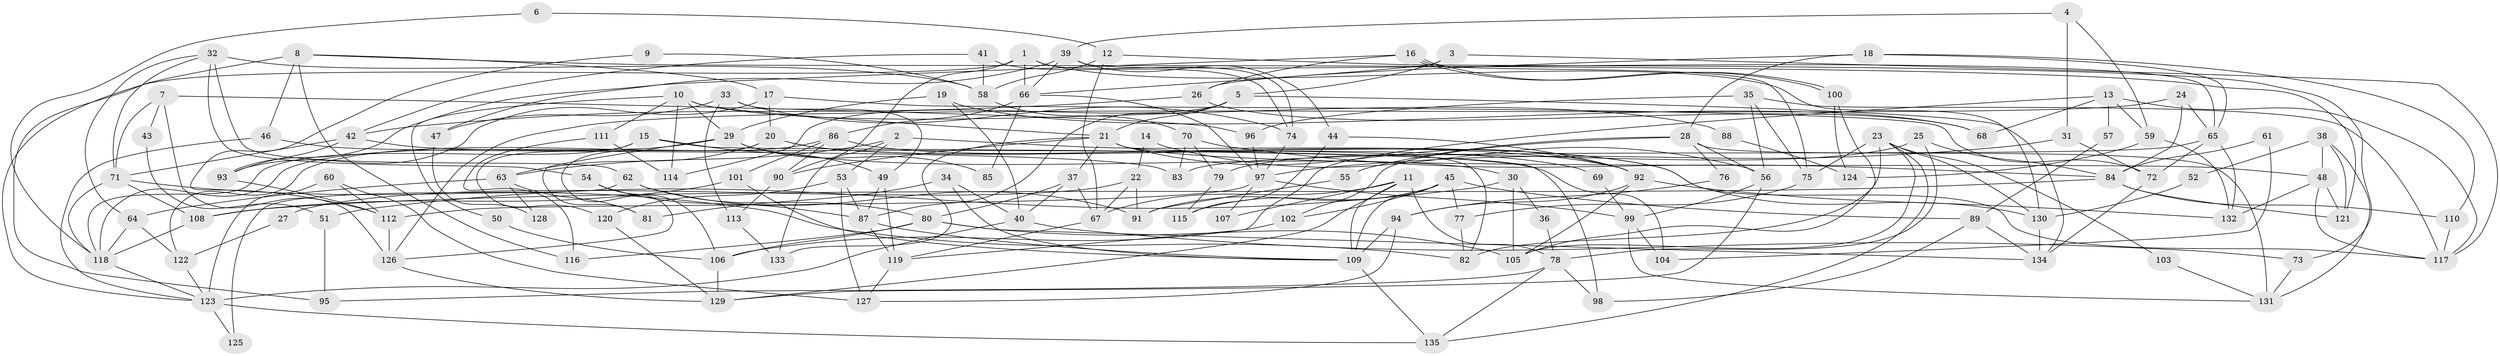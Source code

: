 // Generated by graph-tools (version 1.1) at 2025/50/03/09/25 03:50:08]
// undirected, 135 vertices, 270 edges
graph export_dot {
graph [start="1"]
  node [color=gray90,style=filled];
  1;
  2;
  3;
  4;
  5;
  6;
  7;
  8;
  9;
  10;
  11;
  12;
  13;
  14;
  15;
  16;
  17;
  18;
  19;
  20;
  21;
  22;
  23;
  24;
  25;
  26;
  27;
  28;
  29;
  30;
  31;
  32;
  33;
  34;
  35;
  36;
  37;
  38;
  39;
  40;
  41;
  42;
  43;
  44;
  45;
  46;
  47;
  48;
  49;
  50;
  51;
  52;
  53;
  54;
  55;
  56;
  57;
  58;
  59;
  60;
  61;
  62;
  63;
  64;
  65;
  66;
  67;
  68;
  69;
  70;
  71;
  72;
  73;
  74;
  75;
  76;
  77;
  78;
  79;
  80;
  81;
  82;
  83;
  84;
  85;
  86;
  87;
  88;
  89;
  90;
  91;
  92;
  93;
  94;
  95;
  96;
  97;
  98;
  99;
  100;
  101;
  102;
  103;
  104;
  105;
  106;
  107;
  108;
  109;
  110;
  111;
  112;
  113;
  114;
  115;
  116;
  117;
  118;
  119;
  120;
  121;
  122;
  123;
  124;
  125;
  126;
  127;
  128;
  129;
  130;
  131;
  132;
  133;
  134;
  135;
  1 -- 130;
  1 -- 90;
  1 -- 66;
  1 -- 74;
  1 -- 123;
  2 -- 63;
  2 -- 53;
  2 -- 117;
  2 -- 133;
  3 -- 117;
  3 -- 66;
  3 -- 5;
  4 -- 59;
  4 -- 39;
  4 -- 31;
  5 -- 134;
  5 -- 21;
  5 -- 87;
  5 -- 114;
  6 -- 118;
  6 -- 12;
  7 -- 126;
  7 -- 96;
  7 -- 43;
  7 -- 71;
  8 -- 17;
  8 -- 46;
  8 -- 95;
  8 -- 116;
  8 -- 121;
  9 -- 58;
  9 -- 112;
  10 -- 21;
  10 -- 29;
  10 -- 50;
  10 -- 88;
  10 -- 111;
  10 -- 114;
  11 -- 67;
  11 -- 109;
  11 -- 78;
  11 -- 107;
  11 -- 129;
  12 -- 67;
  12 -- 58;
  12 -- 73;
  13 -- 117;
  13 -- 119;
  13 -- 57;
  13 -- 59;
  13 -- 68;
  14 -- 22;
  14 -- 56;
  15 -- 49;
  15 -- 98;
  15 -- 118;
  15 -- 120;
  16 -- 100;
  16 -- 100;
  16 -- 93;
  16 -- 26;
  16 -- 75;
  17 -- 72;
  17 -- 93;
  17 -- 20;
  18 -- 26;
  18 -- 65;
  18 -- 28;
  18 -- 110;
  19 -- 40;
  19 -- 68;
  19 -- 29;
  20 -- 92;
  20 -- 63;
  20 -- 69;
  20 -- 126;
  21 -- 48;
  21 -- 37;
  21 -- 82;
  21 -- 90;
  21 -- 92;
  21 -- 133;
  22 -- 67;
  22 -- 91;
  22 -- 27;
  23 -- 135;
  23 -- 82;
  23 -- 75;
  23 -- 103;
  23 -- 105;
  23 -- 130;
  24 -- 84;
  24 -- 126;
  24 -- 65;
  25 -- 84;
  25 -- 78;
  25 -- 79;
  26 -- 42;
  26 -- 68;
  27 -- 122;
  28 -- 131;
  28 -- 55;
  28 -- 56;
  28 -- 76;
  28 -- 102;
  29 -- 118;
  29 -- 30;
  29 -- 81;
  29 -- 85;
  30 -- 105;
  30 -- 36;
  30 -- 51;
  31 -- 97;
  31 -- 72;
  32 -- 71;
  32 -- 54;
  32 -- 58;
  32 -- 62;
  32 -- 64;
  33 -- 74;
  33 -- 113;
  33 -- 47;
  33 -- 49;
  34 -- 40;
  34 -- 81;
  34 -- 109;
  35 -- 75;
  35 -- 56;
  35 -- 96;
  35 -- 117;
  36 -- 78;
  37 -- 40;
  37 -- 67;
  37 -- 80;
  38 -- 48;
  38 -- 121;
  38 -- 52;
  38 -- 131;
  39 -- 66;
  39 -- 65;
  39 -- 44;
  39 -- 47;
  40 -- 123;
  40 -- 73;
  41 -- 58;
  41 -- 74;
  41 -- 42;
  42 -- 71;
  42 -- 93;
  42 -- 104;
  43 -- 51;
  44 -- 92;
  44 -- 115;
  45 -- 102;
  45 -- 77;
  45 -- 89;
  45 -- 91;
  45 -- 109;
  45 -- 115;
  46 -- 83;
  46 -- 123;
  47 -- 128;
  48 -- 117;
  48 -- 132;
  48 -- 121;
  49 -- 87;
  49 -- 119;
  50 -- 106;
  51 -- 95;
  52 -- 130;
  53 -- 87;
  53 -- 127;
  53 -- 120;
  54 -- 106;
  54 -- 87;
  55 -- 91;
  56 -- 129;
  56 -- 99;
  57 -- 89;
  58 -- 70;
  59 -- 132;
  59 -- 124;
  60 -- 127;
  60 -- 123;
  60 -- 112;
  61 -- 104;
  61 -- 84;
  62 -- 80;
  62 -- 91;
  62 -- 125;
  63 -- 64;
  63 -- 81;
  63 -- 128;
  64 -- 118;
  64 -- 122;
  65 -- 72;
  65 -- 83;
  65 -- 132;
  66 -- 86;
  66 -- 85;
  66 -- 97;
  67 -- 119;
  69 -- 99;
  70 -- 79;
  70 -- 84;
  70 -- 83;
  71 -- 118;
  71 -- 82;
  71 -- 108;
  72 -- 134;
  73 -- 131;
  74 -- 97;
  75 -- 77;
  76 -- 94;
  77 -- 82;
  78 -- 135;
  78 -- 95;
  78 -- 98;
  79 -- 115;
  80 -- 116;
  80 -- 105;
  80 -- 106;
  80 -- 134;
  84 -- 121;
  84 -- 110;
  84 -- 108;
  86 -- 101;
  86 -- 122;
  86 -- 90;
  86 -- 130;
  87 -- 109;
  87 -- 119;
  88 -- 124;
  89 -- 134;
  89 -- 98;
  90 -- 113;
  92 -- 105;
  92 -- 94;
  92 -- 132;
  93 -- 112;
  94 -- 109;
  94 -- 127;
  96 -- 97;
  97 -- 112;
  97 -- 99;
  97 -- 107;
  99 -- 104;
  99 -- 131;
  100 -- 105;
  100 -- 124;
  101 -- 108;
  101 -- 109;
  102 -- 106;
  103 -- 131;
  106 -- 129;
  108 -- 118;
  109 -- 135;
  110 -- 117;
  111 -- 114;
  111 -- 116;
  112 -- 126;
  113 -- 133;
  118 -- 123;
  119 -- 127;
  120 -- 129;
  122 -- 123;
  123 -- 125;
  123 -- 135;
  126 -- 129;
  130 -- 134;
}
